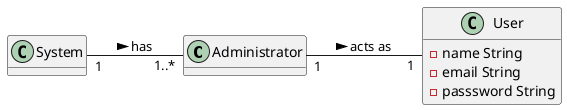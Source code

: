 @startuml
hide methods
left to right direction

class Administrator {

}

class User {
    -name String
    -email String
    -passsword String
}

class System {

}

System "1" -- "1..*" Administrator: has >
Administrator "1" -- "1" User: acts as >

@enduml

